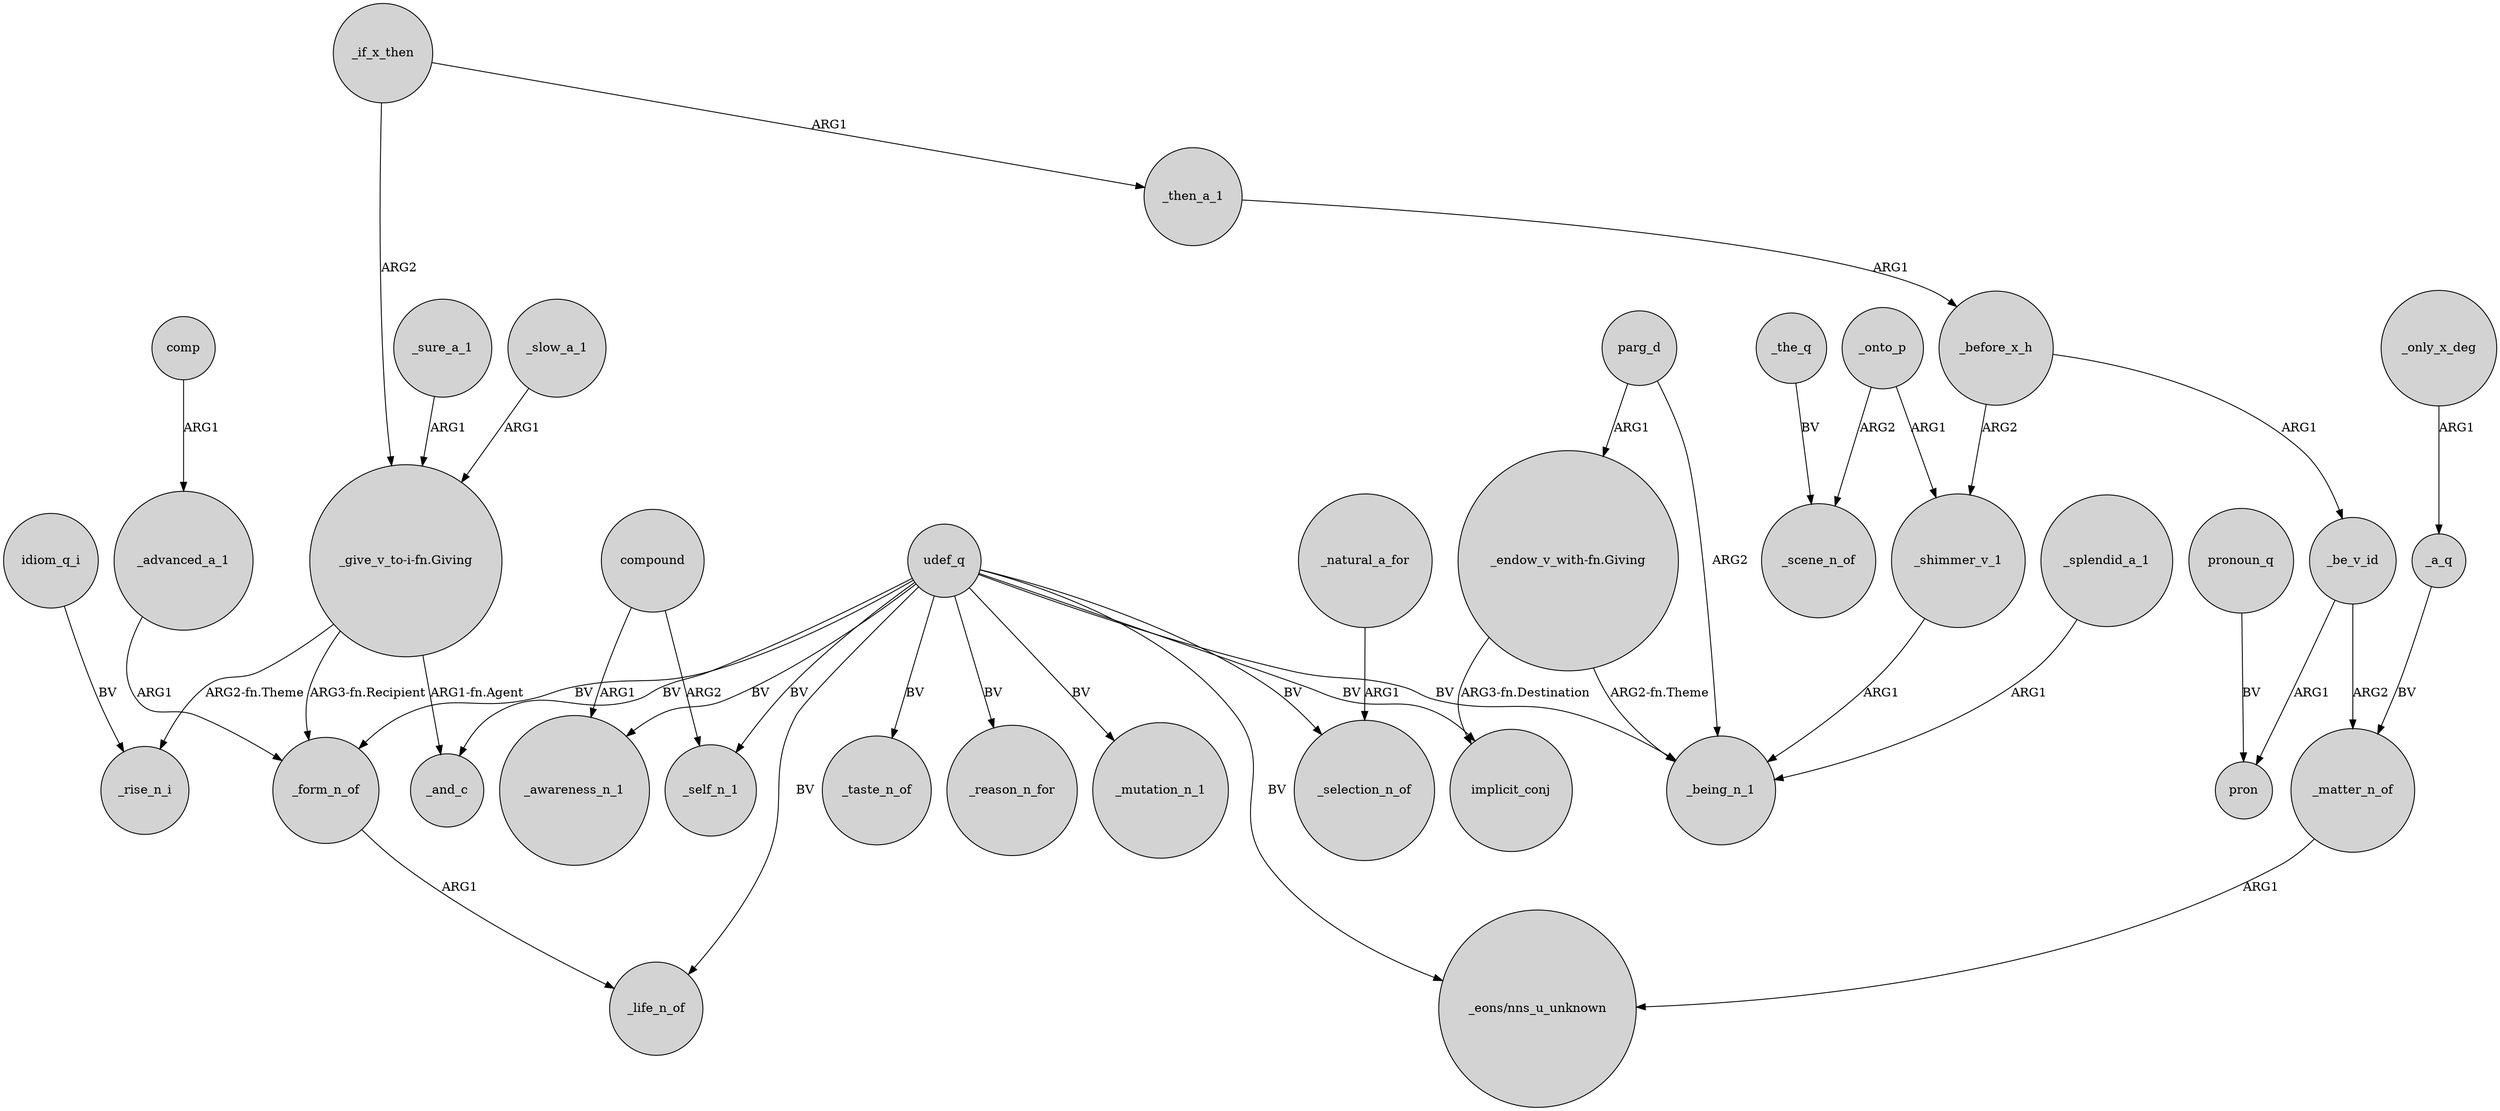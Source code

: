 digraph {
	node [shape=circle style=filled]
	_if_x_then -> "_give_v_to-i-fn.Giving" [label=ARG2]
	udef_q -> _taste_n_of [label=BV]
	_before_x_h -> _be_v_id [label=ARG1]
	_if_x_then -> _then_a_1 [label=ARG1]
	udef_q -> _reason_n_for [label=BV]
	udef_q -> _mutation_n_1 [label=BV]
	idiom_q_i -> _rise_n_i [label=BV]
	parg_d -> "_endow_v_with-fn.Giving" [label=ARG1]
	udef_q -> _life_n_of [label=BV]
	_onto_p -> _shimmer_v_1 [label=ARG1]
	udef_q -> _being_n_1 [label=BV]
	"_endow_v_with-fn.Giving" -> _being_n_1 [label="ARG2-fn.Theme"]
	udef_q -> _awareness_n_1 [label=BV]
	udef_q -> implicit_conj [label=BV]
	_be_v_id -> pron [label=ARG1]
	_shimmer_v_1 -> _being_n_1 [label=ARG1]
	pronoun_q -> pron [label=BV]
	_the_q -> _scene_n_of [label=BV]
	udef_q -> "_eons/nns_u_unknown" [label=BV]
	_advanced_a_1 -> _form_n_of [label=ARG1]
	_form_n_of -> _life_n_of [label=ARG1]
	"_give_v_to-i-fn.Giving" -> _and_c [label="ARG1-fn.Agent"]
	"_give_v_to-i-fn.Giving" -> _form_n_of [label="ARG3-fn.Recipient"]
	_natural_a_for -> _selection_n_of [label=ARG1]
	"_endow_v_with-fn.Giving" -> implicit_conj [label="ARG3-fn.Destination"]
	_only_x_deg -> _a_q [label=ARG1]
	udef_q -> _self_n_1 [label=BV]
	_sure_a_1 -> "_give_v_to-i-fn.Giving" [label=ARG1]
	compound -> _self_n_1 [label=ARG2]
	udef_q -> _form_n_of [label=BV]
	_then_a_1 -> _before_x_h [label=ARG1]
	_slow_a_1 -> "_give_v_to-i-fn.Giving" [label=ARG1]
	"_give_v_to-i-fn.Giving" -> _rise_n_i [label="ARG2-fn.Theme"]
	_before_x_h -> _shimmer_v_1 [label=ARG2]
	_onto_p -> _scene_n_of [label=ARG2]
	udef_q -> _and_c [label=BV]
	_be_v_id -> _matter_n_of [label=ARG2]
	_a_q -> _matter_n_of [label=BV]
	udef_q -> _selection_n_of [label=BV]
	comp -> _advanced_a_1 [label=ARG1]
	compound -> _awareness_n_1 [label=ARG1]
	_matter_n_of -> "_eons/nns_u_unknown" [label=ARG1]
	_splendid_a_1 -> _being_n_1 [label=ARG1]
	parg_d -> _being_n_1 [label=ARG2]
}
